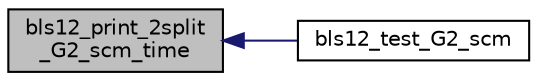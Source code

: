 digraph "bls12_print_2split_G2_scm_time"
{
  edge [fontname="Helvetica",fontsize="10",labelfontname="Helvetica",labelfontsize="10"];
  node [fontname="Helvetica",fontsize="10",shape=record];
  rankdir="LR";
  Node4 [label="bls12_print_2split\l_G2_scm_time",height=0.2,width=0.4,color="black", fillcolor="grey75", style="filled", fontcolor="black"];
  Node4 -> Node5 [dir="back",color="midnightblue",fontsize="10",style="solid",fontname="Helvetica"];
  Node5 [label="bls12_test_G2_scm",height=0.2,width=0.4,color="black", fillcolor="white", style="filled",URL="$bls12__test__pairings_8h.html#a34dad243bd99737d4c844dfcd658282a"];
}
